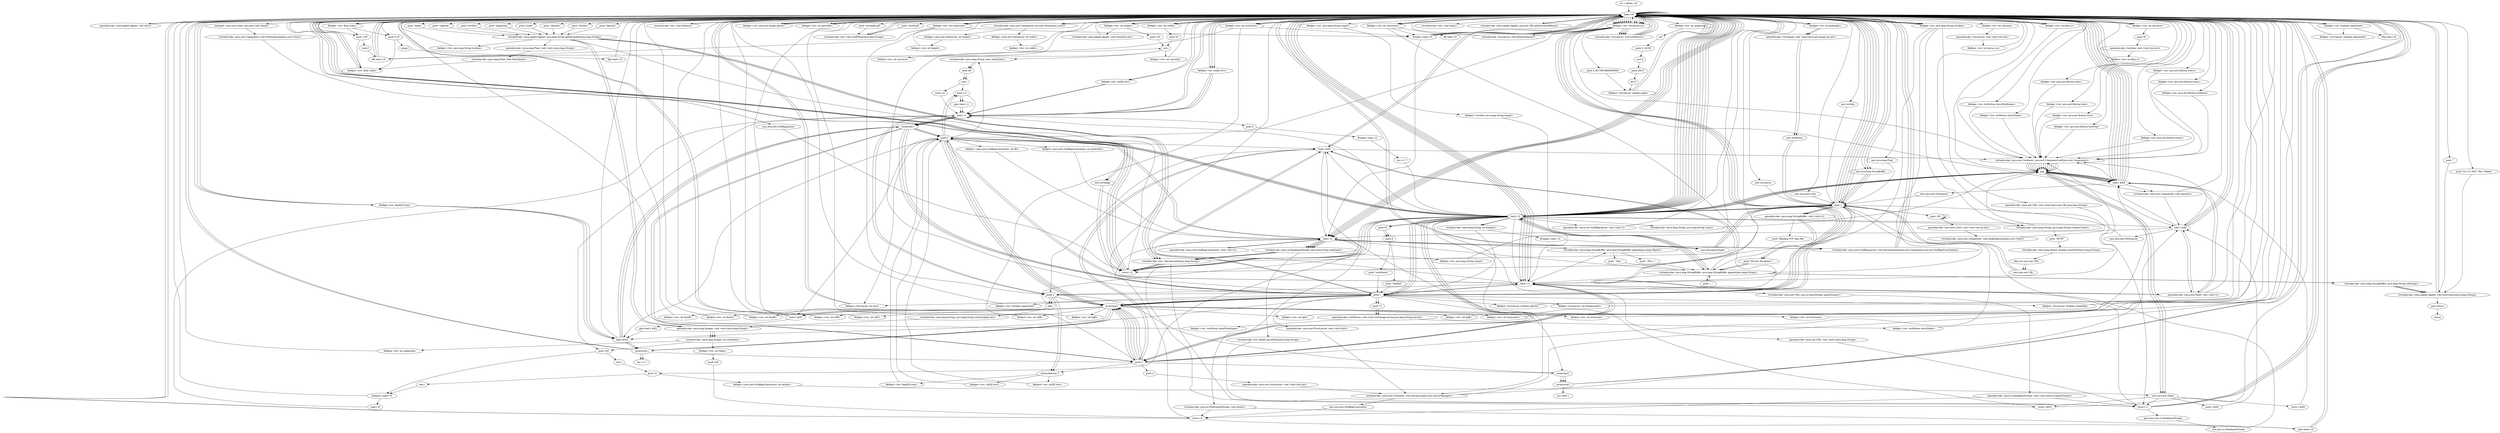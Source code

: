 digraph "" {
    "r0 := @this: tov"
    "load.r r0"
    "r0 := @this: tov"->"load.r r0";
    "specialinvoke <java.applet.Applet: void init()>"
    "load.r r0"->"specialinvoke <java.applet.Applet: void init()>";
    "specialinvoke <java.applet.Applet: void init()>"->"load.r r0";
    "load.r r0"->"load.r r0";
    "virtualinvoke <java.awt.Component: java.awt.Dimension size()>"
    "load.r r0"->"virtualinvoke <java.awt.Component: java.awt.Dimension size()>";
    "fieldget <java.awt.Dimension: int width>"
    "virtualinvoke <java.awt.Component: java.awt.Dimension size()>"->"fieldget <java.awt.Dimension: int width>";
    "fieldput <tov: int width>"
    "fieldget <java.awt.Dimension: int width>"->"fieldput <tov: int width>";
    "fieldput <tov: int width>"->"load.r r0";
    "load.r r0"->"load.r r0";
    "load.r r0"->"virtualinvoke <java.awt.Component: java.awt.Dimension size()>";
    "fieldget <java.awt.Dimension: int height>"
    "virtualinvoke <java.awt.Component: java.awt.Dimension size()>"->"fieldget <java.awt.Dimension: int height>";
    "fieldput <tov: int height>"
    "fieldget <java.awt.Dimension: int height>"->"fieldput <tov: int height>";
    "fieldput <tov: int height>"->"load.r r0";
    "load.r r0"->"load.r r0";
    "fieldget <tov: int width>"
    "load.r r0"->"fieldget <tov: int width>";
    "push 20"
    "fieldget <tov: int width>"->"push 20";
    "sub.i"
    "push 20"->"sub.i";
    "fieldput <tov: int canvasw>"
    "sub.i"->"fieldput <tov: int canvasw>";
    "fieldput <tov: int canvasw>"->"load.r r0";
    "load.r r0"->"load.r r0";
    "fieldget <tov: int height>"
    "load.r r0"->"fieldget <tov: int height>";
    "push 120"
    "fieldget <tov: int height>"->"push 120";
    "push 120"->"sub.i";
    "fieldput <tov: int canvash>"
    "sub.i"->"fieldput <tov: int canvash>";
    "fieldput <tov: int canvash>"->"load.r r0";
    "push \"regcode\""
    "load.r r0"->"push \"regcode\"";
    "virtualinvoke <java.applet.Applet: java.lang.String getParameter(java.lang.String)>"
    "push \"regcode\""->"virtualinvoke <java.applet.Applet: java.lang.String getParameter(java.lang.String)>";
    "store.r r2"
    "virtualinvoke <java.applet.Applet: java.lang.String getParameter(java.lang.String)>"->"store.r r2";
    "load.r r2"
    "store.r r2"->"load.r r2";
    "virtualinvoke <java.lang.String: java.lang.String trim()>"
    "load.r r2"->"virtualinvoke <java.lang.String: java.lang.String trim()>";
    "pop"
    "virtualinvoke <java.lang.String: java.lang.String trim()>"->"pop";
    "pop"->"load.r r2";
    "virtualinvoke <java.lang.String: java.lang.String toUpperCase()>"
    "load.r r2"->"virtualinvoke <java.lang.String: java.lang.String toUpperCase()>";
    "virtualinvoke <java.lang.String: java.lang.String toUpperCase()>"->"pop";
    "pop"->"load.r r2";
    "push 0"
    "load.r r2"->"push 0";
    "virtualinvoke <java.lang.String: char charAt(int)>"
    "push 0"->"virtualinvoke <java.lang.String: char charAt(int)>";
    "push 48"
    "virtualinvoke <java.lang.String: char charAt(int)>"->"push 48";
    "sub.c"
    "push 48"->"sub.c";
    "store.i r1"
    "sub.c"->"store.i r1";
    "load.i r1"
    "store.i r1"->"load.i r1";
    "push 9"
    "load.i r1"->"push 9";
    "ifcmple.i load.r r2"
    "push 9"->"ifcmple.i load.r r2";
    "inc.i r1 -7"
    "ifcmple.i load.r r2"->"inc.i r1 -7";
    "inc.i r1 -7"->"load.r r2";
    "load.r r2"->"load.r r2";
    "virtualinvoke <java.lang.String: int length()>"
    "load.r r2"->"virtualinvoke <java.lang.String: int length()>";
    "push 1"
    "virtualinvoke <java.lang.String: int length()>"->"push 1";
    "push 1"->"sub.i";
    "sub.i"->"virtualinvoke <java.lang.String: char charAt(int)>";
    "virtualinvoke <java.lang.String: char charAt(int)>"->"push 48";
    "push 48"->"sub.c";
    "store.i i0"
    "sub.c"->"store.i i0";
    "store.i i0"->"load.i r1";
    "push 3"
    "load.i r1"->"push 3";
    "add.i"
    "push 3"->"add.i";
    "add.i"->"load.r r2";
    "load.r r2"->"virtualinvoke <java.lang.String: int length()>";
    "ifcmpge.i load.r r0"
    "virtualinvoke <java.lang.String: int length()>"->"ifcmpge.i load.r r0";
    "new java.lang.Integer"
    "ifcmpge.i load.r r0"->"new java.lang.Integer";
    "dup1.r"
    "new java.lang.Integer"->"dup1.r";
    "dup1.r"->"load.r r2";
    "load.r r2"->"load.i r1";
    "load.i r1"->"load.i r1";
    "load.i r1"->"push 3";
    "push 3"->"add.i";
    "virtualinvoke <java.lang.String: java.lang.String substring(int,int)>"
    "add.i"->"virtualinvoke <java.lang.String: java.lang.String substring(int,int)>";
    "specialinvoke <java.lang.Integer: void <init>(java.lang.String)>"
    "virtualinvoke <java.lang.String: java.lang.String substring(int,int)>"->"specialinvoke <java.lang.Integer: void <init>(java.lang.String)>";
    "virtualinvoke <java.lang.Integer: int intValue()>"
    "specialinvoke <java.lang.Integer: void <init>(java.lang.String)>"->"virtualinvoke <java.lang.Integer: int intValue()>";
    "push 163"
    "virtualinvoke <java.lang.Integer: int intValue()>"->"push 163";
    "ifcmpne.i load.r r0"
    "push 163"->"ifcmpne.i load.r r0";
    "load.i i0"
    "ifcmpne.i load.r r0"->"load.i i0";
    "load.i i0"->"load.i r1";
    "load.i r1"->"push 163";
    "mul.i"
    "push 163"->"mul.i";
    "push 10"
    "mul.i"->"push 10";
    "rem.i"
    "push 10"->"rem.i";
    "rem.i"->"ifcmpne.i load.r r0";
    "ifcmpne.i load.r r0"->"load.r r0";
    "load.r r0"->"push 1";
    "fieldput <tov: boolean registered>"
    "push 1"->"fieldput <tov: boolean registered>";
    "fieldput <tov: boolean registered>"->"load.r r0";
    "load.r r0"->"load.r r0";
    "push \"tovdata\""
    "load.r r0"->"push \"tovdata\"";
    "push \"tovdata\""->"virtualinvoke <java.applet.Applet: java.lang.String getParameter(java.lang.String)>";
    "fieldput <tov: java.lang.String tovdata>"
    "virtualinvoke <java.applet.Applet: java.lang.String getParameter(java.lang.String)>"->"fieldput <tov: java.lang.String tovdata>";
    "fieldput <tov: java.lang.String tovdata>"->"load.r r0";
    "load.r r0"->"new java.lang.Integer";
    "new java.lang.Integer"->"dup1.r";
    "dup1.r"->"load.r r0";
    "push \"anglestep\""
    "load.r r0"->"push \"anglestep\"";
    "push \"anglestep\""->"virtualinvoke <java.applet.Applet: java.lang.String getParameter(java.lang.String)>";
    "virtualinvoke <java.applet.Applet: java.lang.String getParameter(java.lang.String)>"->"specialinvoke <java.lang.Integer: void <init>(java.lang.String)>";
    "specialinvoke <java.lang.Integer: void <init>(java.lang.String)>"->"virtualinvoke <java.lang.Integer: int intValue()>";
    "fieldput <tov: int anglestep>"
    "virtualinvoke <java.lang.Integer: int intValue()>"->"fieldput <tov: int anglestep>";
    "fieldput <tov: int anglestep>"->"load.r r0";
    "new java.lang.Float"
    "load.r r0"->"new java.lang.Float";
    "new java.lang.Float"->"dup1.r";
    "dup1.r"->"load.r r0";
    "push \"scale\""
    "load.r r0"->"push \"scale\"";
    "push \"scale\""->"virtualinvoke <java.applet.Applet: java.lang.String getParameter(java.lang.String)>";
    "specialinvoke <java.lang.Float: void <init>(java.lang.String)>"
    "virtualinvoke <java.applet.Applet: java.lang.String getParameter(java.lang.String)>"->"specialinvoke <java.lang.Float: void <init>(java.lang.String)>";
    "virtualinvoke <java.lang.Float: float floatValue()>"
    "specialinvoke <java.lang.Float: void <init>(java.lang.String)>"->"virtualinvoke <java.lang.Float: float floatValue()>";
    "fieldput <tov: float scale>"
    "virtualinvoke <java.lang.Float: float floatValue()>"->"fieldput <tov: float scale>";
    "fieldput <tov: float scale>"->"load.r r0";
    "fieldget <tov: float scale>"
    "load.r r0"->"fieldget <tov: float scale>";
    "push 1.0F"
    "fieldget <tov: float scale>"->"push 1.0F";
    "cmpl.f"
    "push 1.0F"->"cmpl.f";
    "ifle load.r r0"
    "cmpl.f"->"ifle load.r r0";
    "ifle load.r r0"->"load.r r0";
    "load.r r0"->"push 1.0F";
    "push 1.0F"->"fieldput <tov: float scale>";
    "fieldput <tov: float scale>"->"load.r r0";
    "load.r r0"->"fieldget <tov: float scale>";
    "push 0.1F"
    "fieldget <tov: float scale>"->"push 0.1F";
    "cmpg.f"
    "push 0.1F"->"cmpg.f";
    "ifge load.r r0"
    "cmpg.f"->"ifge load.r r0";
    "ifge load.r r0"->"load.r r0";
    "load.r r0"->"push 0.1F";
    "push 0.1F"->"fieldput <tov: float scale>";
    "fieldput <tov: float scale>"->"load.r r0";
    "load.r r0"->"load.r r0";
    "push \"objcolor\""
    "load.r r0"->"push \"objcolor\"";
    "push \"objcolor\""->"virtualinvoke <java.applet.Applet: java.lang.String getParameter(java.lang.String)>";
    "virtualinvoke <tov: int[] parseInt(java.lang.String)>"
    "virtualinvoke <java.applet.Applet: java.lang.String getParameter(java.lang.String)>"->"virtualinvoke <tov: int[] parseInt(java.lang.String)>";
    "virtualinvoke <tov: int[] parseInt(java.lang.String)>"->"store.r r2";
    "store.r r2"->"load.r r0";
    "load.r r0"->"load.r r2";
    "load.r r2"->"push 0";
    "arrayread.i"
    "push 0"->"arrayread.i";
    "fieldput <tov: int faceR>"
    "arrayread.i"->"fieldput <tov: int faceR>";
    "fieldput <tov: int faceR>"->"load.r r0";
    "load.r r0"->"load.r r2";
    "load.r r2"->"push 1";
    "push 1"->"arrayread.i";
    "fieldput <tov: int faceG>"
    "arrayread.i"->"fieldput <tov: int faceG>";
    "fieldput <tov: int faceG>"->"load.r r0";
    "load.r r0"->"load.r r2";
    "push 2"
    "load.r r2"->"push 2";
    "push 2"->"arrayread.i";
    "fieldput <tov: int faceB>"
    "arrayread.i"->"fieldput <tov: int faceB>";
    "fieldput <tov: int faceB>"->"load.r r0";
    "load.r r0"->"load.r r0";
    "push \"wfcolor\""
    "load.r r0"->"push \"wfcolor\"";
    "push \"wfcolor\""->"virtualinvoke <java.applet.Applet: java.lang.String getParameter(java.lang.String)>";
    "virtualinvoke <java.applet.Applet: java.lang.String getParameter(java.lang.String)>"->"virtualinvoke <tov: int[] parseInt(java.lang.String)>";
    "virtualinvoke <tov: int[] parseInt(java.lang.String)>"->"store.r r2";
    "store.r r2"->"load.r r0";
    "load.r r0"->"load.r r2";
    "load.r r2"->"push 0";
    "push 0"->"arrayread.i";
    "fieldput <tov: int wfR>"
    "arrayread.i"->"fieldput <tov: int wfR>";
    "fieldput <tov: int wfR>"->"load.r r0";
    "load.r r0"->"load.r r2";
    "load.r r2"->"push 1";
    "push 1"->"arrayread.i";
    "fieldput <tov: int wfG>"
    "arrayread.i"->"fieldput <tov: int wfG>";
    "fieldput <tov: int wfG>"->"load.r r0";
    "load.r r0"->"load.r r2";
    "load.r r2"->"push 2";
    "push 2"->"arrayread.i";
    "fieldput <tov: int wfB>"
    "arrayread.i"->"fieldput <tov: int wfB>";
    "fieldput <tov: int wfB>"->"load.r r0";
    "load.r r0"->"load.r r0";
    "push \"bgcolor\""
    "load.r r0"->"push \"bgcolor\"";
    "push \"bgcolor\""->"virtualinvoke <java.applet.Applet: java.lang.String getParameter(java.lang.String)>";
    "virtualinvoke <java.applet.Applet: java.lang.String getParameter(java.lang.String)>"->"virtualinvoke <tov: int[] parseInt(java.lang.String)>";
    "virtualinvoke <tov: int[] parseInt(java.lang.String)>"->"store.r r2";
    "store.r r2"->"load.r r0";
    "load.r r0"->"load.r r2";
    "load.r r2"->"push 0";
    "push 0"->"arrayread.i";
    "fieldput <tov: int bgR>"
    "arrayread.i"->"fieldput <tov: int bgR>";
    "fieldput <tov: int bgR>"->"load.r r0";
    "load.r r0"->"load.r r2";
    "load.r r2"->"push 1";
    "push 1"->"arrayread.i";
    "fieldput <tov: int bgG>"
    "arrayread.i"->"fieldput <tov: int bgG>";
    "fieldput <tov: int bgG>"->"load.r r0";
    "load.r r0"->"load.r r2";
    "load.r r2"->"push 2";
    "push 2"->"arrayread.i";
    "fieldput <tov: int bgB>"
    "arrayread.i"->"fieldput <tov: int bgB>";
    "fieldput <tov: int bgB>"->"load.r r0";
    "load.r r0"->"new java.lang.Integer";
    "new java.lang.Integer"->"dup1.r";
    "dup1.r"->"load.r r0";
    "push \"delay\""
    "load.r r0"->"push \"delay\"";
    "push \"delay\""->"virtualinvoke <java.applet.Applet: java.lang.String getParameter(java.lang.String)>";
    "virtualinvoke <java.applet.Applet: java.lang.String getParameter(java.lang.String)>"->"specialinvoke <java.lang.Integer: void <init>(java.lang.String)>";
    "specialinvoke <java.lang.Integer: void <init>(java.lang.String)>"->"virtualinvoke <java.lang.Integer: int intValue()>";
    "fieldput <tov: int delay>"
    "virtualinvoke <java.lang.Integer: int intValue()>"->"fieldput <tov: int delay>";
    "push null"
    "fieldput <tov: int delay>"->"push null";
    "store.r i0"
    "push null"->"store.r i0";
    "store.r i0"->"load.r r0";
    "fieldget <tov: java.lang.String tovdata>"
    "load.r r0"->"fieldget <tov: java.lang.String tovdata>";
    "fieldget <tov: java.lang.String tovdata>"->"store.r r2";
    "store.r r2"->"load.r r0";
    "new java.lang.StringBuffer"
    "load.r r0"->"new java.lang.StringBuffer";
    "new java.lang.StringBuffer"->"dup1.r";
    "specialinvoke <java.lang.StringBuffer: void <init>()>"
    "dup1.r"->"specialinvoke <java.lang.StringBuffer: void <init>()>";
    "push \"Reading TOV data file \""
    "specialinvoke <java.lang.StringBuffer: void <init>()>"->"push \"Reading TOV data file \"";
    "virtualinvoke <java.lang.StringBuffer: java.lang.StringBuffer append(java.lang.String)>"
    "push \"Reading TOV data file \""->"virtualinvoke <java.lang.StringBuffer: java.lang.StringBuffer append(java.lang.String)>";
    "virtualinvoke <java.lang.StringBuffer: java.lang.StringBuffer append(java.lang.String)>"->"load.r r0";
    "load.r r0"->"fieldget <tov: java.lang.String tovdata>";
    "fieldget <tov: java.lang.String tovdata>"->"virtualinvoke <java.lang.StringBuffer: java.lang.StringBuffer append(java.lang.String)>";
    "push \"...\""
    "virtualinvoke <java.lang.StringBuffer: java.lang.StringBuffer append(java.lang.String)>"->"push \"...\"";
    "push \"...\""->"virtualinvoke <java.lang.StringBuffer: java.lang.StringBuffer append(java.lang.String)>";
    "virtualinvoke <java.lang.StringBuffer: java.lang.String toString()>"
    "virtualinvoke <java.lang.StringBuffer: java.lang.StringBuffer append(java.lang.String)>"->"virtualinvoke <java.lang.StringBuffer: java.lang.String toString()>";
    "virtualinvoke <java.applet.Applet: void showStatus(java.lang.String)>"
    "virtualinvoke <java.lang.StringBuffer: java.lang.String toString()>"->"virtualinvoke <java.applet.Applet: void showStatus(java.lang.String)>";
    "virtualinvoke <java.applet.Applet: void showStatus(java.lang.String)>"->"load.r r0";
    "load.r r0"->"fieldget <tov: java.lang.String tovdata>";
    "fieldget <tov: java.lang.String tovdata>"->"virtualinvoke <java.lang.String: java.lang.String toUpperCase()>";
    "push \"HTTP\""
    "virtualinvoke <java.lang.String: java.lang.String toUpperCase()>"->"push \"HTTP\"";
    "virtualinvoke <java.lang.String: boolean startsWith(java.lang.String)>"
    "push \"HTTP\""->"virtualinvoke <java.lang.String: boolean startsWith(java.lang.String)>";
    "ifeq new java.net.URL"
    "virtualinvoke <java.lang.String: boolean startsWith(java.lang.String)>"->"ifeq new java.net.URL";
    "new java.net.URL"
    "ifeq new java.net.URL"->"new java.net.URL";
    "new java.net.URL"->"dup1.r";
    "dup1.r"->"load.r r2";
    "specialinvoke <java.net.URL: void <init>(java.lang.String)>"
    "load.r r2"->"specialinvoke <java.net.URL: void <init>(java.lang.String)>";
    "store.r r1"
    "specialinvoke <java.net.URL: void <init>(java.lang.String)>"->"store.r r1";
    "goto new java.io.DataInputStream"
    "store.r r1"->"goto new java.io.DataInputStream";
    "new java.io.DataInputStream"
    "goto new java.io.DataInputStream"->"new java.io.DataInputStream";
    "new java.io.DataInputStream"->"dup1.r";
    "load.r r1"
    "dup1.r"->"load.r r1";
    "virtualinvoke <java.net.URL: java.io.InputStream openStream()>"
    "load.r r1"->"virtualinvoke <java.net.URL: java.io.InputStream openStream()>";
    "specialinvoke <java.io.DataInputStream: void <init>(java.io.InputStream)>"
    "virtualinvoke <java.net.URL: java.io.InputStream openStream()>"->"specialinvoke <java.io.DataInputStream: void <init>(java.io.InputStream)>";
    "specialinvoke <java.io.DataInputStream: void <init>(java.io.InputStream)>"->"store.r i0";
    "goto load.r r0"
    "store.r i0"->"goto load.r r0";
    "goto load.r r0"->"load.r r0";
    "load.r i0"
    "load.r r0"->"load.r i0";
    "virtualinvoke <java.io.DataInputStream: java.lang.String readLine()>"
    "load.r i0"->"virtualinvoke <java.io.DataInputStream: java.lang.String readLine()>";
    "fieldput <tov: java.lang.String target>"
    "virtualinvoke <java.io.DataInputStream: java.lang.String readLine()>"->"fieldput <tov: java.lang.String target>";
    "fieldput <tov: java.lang.String target>"->"load.r r0";
    "load.r r0"->"load.r i0";
    "load.r i0"->"virtualinvoke <java.io.DataInputStream: java.lang.String readLine()>";
    "virtualinvoke <java.io.DataInputStream: java.lang.String readLine()>"->"virtualinvoke <tov: int[] parseInt(java.lang.String)>";
    "virtualinvoke <tov: int[] parseInt(java.lang.String)>"->"store.r r1";
    "store.r r1"->"load.r r0";
    "load.r r0"->"load.r r1";
    "load.r r1"->"push 0";
    "push 0"->"arrayread.i";
    "fieldput <tov: int tovpcount>"
    "arrayread.i"->"fieldput <tov: int tovpcount>";
    "fieldput <tov: int tovpcount>"->"load.r r0";
    "load.r r0"->"load.r r1";
    "load.r r1"->"push 1";
    "push 1"->"arrayread.i";
    "fieldput <tov: int tovlcount>"
    "arrayread.i"->"fieldput <tov: int tovlcount>";
    "fieldput <tov: int tovlcount>"->"load.r r0";
    "load.r r0"->"load.r r1";
    "load.r r1"->"push 2";
    "push 2"->"arrayread.i";
    "fieldput <tov: int tovtcount>"
    "arrayread.i"->"fieldput <tov: int tovtcount>";
    "fieldput <tov: int tovtcount>"->"load.r r0";
    "fieldget <tov: int tovpcount>"
    "load.r r0"->"fieldget <tov: int tovpcount>";
    "fieldget <tov: int tovpcount>"->"ifle load.r r0";
    "ifle load.r r0"->"load.r r0";
    "load.r r0"->"load.r r0";
    "load.r r0"->"fieldget <tov: int tovpcount>";
    "fieldget <tov: int tovpcount>"->"push 3";
    "newmultiarray 2"
    "push 3"->"newmultiarray 2";
    "fieldput <tov: float[][] tovp>"
    "newmultiarray 2"->"fieldput <tov: float[][] tovp>";
    "fieldput <tov: float[][] tovp>"->"push 0";
    "store.i $r63"
    "push 0"->"store.i $r63";
    "goto load.i $r63"
    "store.i $r63"->"goto load.i $r63";
    "load.i $r63"
    "goto load.i $r63"->"load.i $r63";
    "load.i $r63"->"load.r r0";
    "load.r r0"->"fieldget <tov: int tovpcount>";
    "ifcmplt.i load.r r0"
    "fieldget <tov: int tovpcount>"->"ifcmplt.i load.r r0";
    "ifcmplt.i load.r r0"->"load.r r0";
    "fieldget <tov: int tovlcount>"
    "load.r r0"->"fieldget <tov: int tovlcount>";
    "fieldget <tov: int tovlcount>"->"ifle load.r r0";
    "ifle load.r r0"->"load.r r0";
    "load.r r0"->"load.r r0";
    "load.r r0"->"fieldget <tov: int tovlcount>";
    "fieldget <tov: int tovlcount>"->"push 2";
    "push 2"->"newmultiarray 2";
    "fieldput <tov: int[][] tovl>"
    "newmultiarray 2"->"fieldput <tov: int[][] tovl>";
    "fieldput <tov: int[][] tovl>"->"push 0";
    "push 0"->"store.i r1";
    "goto load.i r1"
    "store.i r1"->"goto load.i r1";
    "goto load.i r1"->"load.i r1";
    "load.i r1"->"load.r r0";
    "load.r r0"->"fieldget <tov: int tovlcount>";
    "fieldget <tov: int tovlcount>"->"ifcmplt.i load.r r0";
    "ifcmplt.i load.r r0"->"load.r r0";
    "fieldget <tov: int tovtcount>"
    "load.r r0"->"fieldget <tov: int tovtcount>";
    "ifle load.r i0"
    "fieldget <tov: int tovtcount>"->"ifle load.r i0";
    "ifle load.r i0"->"load.r r0";
    "load.r r0"->"load.r r0";
    "load.r r0"->"fieldget <tov: int tovtcount>";
    "fieldget <tov: int tovtcount>"->"push 3";
    "push 3"->"newmultiarray 2";
    "fieldput <tov: int[][] tovt>"
    "newmultiarray 2"->"fieldput <tov: int[][] tovt>";
    "fieldput <tov: int[][] tovt>"->"push 0";
    "push 0"->"store.i r1";
    "store.i r1"->"goto load.i r1";
    "goto load.i r1"->"load.i r1";
    "load.i r1"->"load.r r0";
    "load.r r0"->"fieldget <tov: int tovtcount>";
    "fieldget <tov: int tovtcount>"->"ifcmplt.i load.r r0";
    "ifcmplt.i load.r r0"->"load.r i0";
    "virtualinvoke <java.io.FilterInputStream: void close()>"
    "load.r i0"->"virtualinvoke <java.io.FilterInputStream: void close()>";
    "virtualinvoke <java.io.FilterInputStream: void close()>"->"goto load.r r0";
    "goto load.r r0"->"load.r r0";
    "new tovcanvas"
    "load.r r0"->"new tovcanvas";
    "new tovcanvas"->"dup1.r";
    "dup1.r"->"load.r r0";
    "fieldget <tov: int canvasw>"
    "load.r r0"->"fieldget <tov: int canvasw>";
    "fieldget <tov: int canvasw>"->"load.r r0";
    "fieldget <tov: int canvash>"
    "load.r r0"->"fieldget <tov: int canvash>";
    "specialinvoke <tovcanvas: void <init>(int,int)>"
    "fieldget <tov: int canvash>"->"specialinvoke <tovcanvas: void <init>(int,int)>";
    "fieldput <tov: tovcanvas rp>"
    "specialinvoke <tovcanvas: void <init>(int,int)>"->"fieldput <tov: tovcanvas rp>";
    "fieldput <tov: tovcanvas rp>"->"load.r r0";
    "virtualinvoke <tov: void setbox()>"
    "load.r r0"->"virtualinvoke <tov: void setbox()>";
    "virtualinvoke <tov: void setbox()>"->"load.r r0";
    "fieldget <tov: tovcanvas rp>"
    "load.r r0"->"fieldget <tov: tovcanvas rp>";
    "fieldget <tov: tovcanvas rp>"->"push 1";
    "fieldput <tovcanvas: boolean sketch>"
    "push 1"->"fieldput <tovcanvas: boolean sketch>";
    "fieldput <tovcanvas: boolean sketch>"->"load.r r0";
    "load.r r0"->"fieldget <tov: tovcanvas rp>";
    "virtualinvoke <tovcanvas: void allocateSpace()>"
    "fieldget <tov: tovcanvas rp>"->"virtualinvoke <tovcanvas: void allocateSpace()>";
    "virtualinvoke <tovcanvas: void allocateSpace()>"->"load.r r0";
    "load.r r0"->"fieldget <tov: tovcanvas rp>";
    "push 0.26179916666666664"
    "fieldget <tov: tovcanvas rp>"->"push 0.26179916666666664";
    "fieldput <tovcanvas: double angle>"
    "push 0.26179916666666664"->"fieldput <tovcanvas: double angle>";
    "fieldput <tovcanvas: double angle>"->"load.r r0";
    "load.r r0"->"fieldget <tov: tovcanvas rp>";
    "fieldget <tov: tovcanvas rp>"->"push 0";
    "fieldput <tovcanvas: int axis>"
    "push 0"->"fieldput <tovcanvas: int axis>";
    "fieldput <tovcanvas: int axis>"->"load.r r0";
    "load.r r0"->"fieldget <tov: tovcanvas rp>";
    "virtualinvoke <tovcanvas: void rotMatrix()>"
    "fieldget <tov: tovcanvas rp>"->"virtualinvoke <tovcanvas: void rotMatrix()>";
    "virtualinvoke <tovcanvas: void rotMatrix()>"->"load.r r0";
    "load.r r0"->"fieldget <tov: tovcanvas rp>";
    "fieldget <tov: tovcanvas rp>"->"virtualinvoke <tovcanvas: void rotMatrix()>";
    "virtualinvoke <tovcanvas: void rotMatrix()>"->"load.r r0";
    "load.r r0"->"fieldget <tov: tovcanvas rp>";
    "fieldget <tov: tovcanvas rp>"->"push 1";
    "push 1"->"fieldput <tovcanvas: int axis>";
    "fieldput <tovcanvas: int axis>"->"load.r r0";
    "load.r r0"->"fieldget <tov: tovcanvas rp>";
    "fieldget <tov: tovcanvas rp>"->"virtualinvoke <tovcanvas: void rotMatrix()>";
    "virtualinvoke <tovcanvas: void rotMatrix()>"->"load.r r0";
    "load.r r0"->"fieldget <tov: tovcanvas rp>";
    "fieldget <tov: tovcanvas rp>"->"virtualinvoke <tovcanvas: void rotMatrix()>";
    "virtualinvoke <tovcanvas: void rotMatrix()>"->"load.r r0";
    "load.r r0"->"fieldget <tov: tovcanvas rp>";
    "fieldget <tov: tovcanvas rp>"->"load.r r0";
    "fieldget <tov: int anglestep>"
    "load.r r0"->"fieldget <tov: int anglestep>";
    "i2d"
    "fieldget <tov: int anglestep>"->"i2d";
    "push 3.14159"
    "i2d"->"push 3.14159";
    "mul.d"
    "push 3.14159"->"mul.d";
    "push 180.0"
    "mul.d"->"push 180.0";
    "div.d"
    "push 180.0"->"div.d";
    "div.d"->"fieldput <tovcanvas: double angle>";
    "fieldput <tovcanvas: double angle>"->"load.r r0";
    "load.r r0"->"fieldget <tov: tovcanvas rp>";
    "fieldget <tov: tovcanvas rp>"->"push 1";
    "fieldput <tovcanvas: int displaymode>"
    "push 1"->"fieldput <tovcanvas: int displaymode>";
    "fieldput <tovcanvas: int displaymode>"->"load.r r0";
    "load.r r0"->"fieldget <tov: tovcanvas rp>";
    "fieldget <tov: tovcanvas rp>"->"load.r r0";
    "fieldget <tov: boolean registered>"
    "load.r r0"->"fieldget <tov: boolean registered>";
    "fieldput <tovcanvas: boolean registered>"
    "fieldget <tov: boolean registered>"->"fieldput <tovcanvas: boolean registered>";
    "fieldput <tovcanvas: boolean registered>"->"load.r r0";
    "load.r r0"->"fieldget <tov: tovcanvas rp>";
    "fieldget <tov: tovcanvas rp>"->"push 1";
    "fieldput <tovcanvas: boolean rotateObj>"
    "push 1"->"fieldput <tovcanvas: boolean rotateObj>";
    "fieldput <tovcanvas: boolean rotateObj>"->"load.r r0";
    "load.r r0"->"fieldget <tov: tovcanvas rp>";
    "virtualinvoke <java.awt.Component: void repaint()>"
    "fieldget <tov: tovcanvas rp>"->"virtualinvoke <java.awt.Component: void repaint()>";
    "virtualinvoke <java.awt.Component: void repaint()>"->"load.r r0";
    "push \"tovwf.gif\""
    "load.r r0"->"push \"tovwf.gif\"";
    "virtualinvoke <tov: void readPhoto(java.lang.String)>"
    "push \"tovwf.gif\""->"virtualinvoke <tov: void readPhoto(java.lang.String)>";
    "virtualinvoke <tov: void readPhoto(java.lang.String)>"->"load.r r0";
    "new tovImage"
    "load.r r0"->"new tovImage";
    "new tovImage"->"store.r r2";
    "store.r r2"->"load.r r2";
    "load.r r2"->"load.r r0";
    "fieldget <tov: java.awt.Image photo>"
    "load.r r0"->"fieldget <tov: java.awt.Image photo>";
    "fieldget <tov: java.awt.Image photo>"->"load.r r0";
    "fieldget <tov: int picwidth>"
    "load.r r0"->"fieldget <tov: int picwidth>";
    "fieldget <tov: int picwidth>"->"load.r r0";
    "fieldget <tov: int picheight>"
    "load.r r0"->"fieldget <tov: int picheight>";
    "specialinvoke <tovImage: void <init>(java.awt.Image,int,int)>"
    "fieldget <tov: int picheight>"->"specialinvoke <tovImage: void <init>(java.awt.Image,int,int)>";
    "new tovButton"
    "specialinvoke <tovImage: void <init>(java.awt.Image,int,int)>"->"new tovButton";
    "new tovButton"->"dup1.r";
    "dup1.r"->"load.r r2";
    "push 50"
    "load.r r2"->"push 50";
    "push 6"
    "push 50"->"push 6";
    "push \"wireframe\""
    "push 6"->"push \"wireframe\"";
    "push \"wireframe\""->"push 1";
    "push 15"
    "push 1"->"push 15";
    "specialinvoke <tovButton: void <init>(tovImage,int,int,java.lang.String,int,int)>"
    "push 15"->"specialinvoke <tovButton: void <init>(tovImage,int,int,java.lang.String,int,int)>";
    "fieldput <tov: tovButton showWireframe>"
    "specialinvoke <tovButton: void <init>(tovImage,int,int,java.lang.String,int,int)>"->"fieldput <tov: tovButton showWireframe>";
    "fieldput <tov: tovButton showWireframe>"->"load.r r0";
    "push \"tovshade.gif\""
    "load.r r0"->"push \"tovshade.gif\"";
    "push \"tovshade.gif\""->"virtualinvoke <tov: void readPhoto(java.lang.String)>";
    "virtualinvoke <tov: void readPhoto(java.lang.String)>"->"load.r r0";
    "load.r r0"->"new tovImage";
    "new tovImage"->"store.r r2";
    "store.r r2"->"load.r r2";
    "load.r r2"->"load.r r0";
    "load.r r0"->"fieldget <tov: java.awt.Image photo>";
    "fieldget <tov: java.awt.Image photo>"->"load.r r0";
    "load.r r0"->"fieldget <tov: int picwidth>";
    "fieldget <tov: int picwidth>"->"load.r r0";
    "load.r r0"->"fieldget <tov: int picheight>";
    "fieldget <tov: int picheight>"->"specialinvoke <tovImage: void <init>(java.awt.Image,int,int)>";
    "specialinvoke <tovImage: void <init>(java.awt.Image,int,int)>"->"new tovButton";
    "new tovButton"->"dup1.r";
    "dup1.r"->"load.r r2";
    "load.r r2"->"push 50";
    "push 50"->"push 6";
    "push \"shaded\""
    "push 6"->"push \"shaded\"";
    "push \"shaded\""->"push 1";
    "push 1"->"push 15";
    "push 15"->"specialinvoke <tovButton: void <init>(tovImage,int,int,java.lang.String,int,int)>";
    "fieldput <tov: tovButton showShade>"
    "specialinvoke <tovButton: void <init>(tovImage,int,int,java.lang.String,int,int)>"->"fieldput <tov: tovButton showShade>";
    "fieldput <tov: tovButton showShade>"->"load.r r0";
    "new java.awt.Color"
    "load.r r0"->"new java.awt.Color";
    "new java.awt.Color"->"dup1.r";
    "push 192"
    "dup1.r"->"push 192";
    "push 192"->"push 192";
    "push 192"->"push 192";
    "specialinvoke <java.awt.Color: void <init>(int,int,int)>"
    "push 192"->"specialinvoke <java.awt.Color: void <init>(int,int,int)>";
    "virtualinvoke <java.awt.Component: void setBackground(java.awt.Color)>"
    "specialinvoke <java.awt.Color: void <init>(int,int,int)>"->"virtualinvoke <java.awt.Component: void setBackground(java.awt.Color)>";
    "virtualinvoke <java.awt.Component: void setBackground(java.awt.Color)>"->"load.r r0";
    "staticget <java.awt.Color: java.awt.Color black>"
    "load.r r0"->"staticget <java.awt.Color: java.awt.Color black>";
    "virtualinvoke <java.awt.Component: void setForeground(java.awt.Color)>"
    "staticget <java.awt.Color: java.awt.Color black>"->"virtualinvoke <java.awt.Component: void setForeground(java.awt.Color)>";
    "new java.awt.GridBagLayout"
    "virtualinvoke <java.awt.Component: void setForeground(java.awt.Color)>"->"new java.awt.GridBagLayout";
    "new java.awt.GridBagLayout"->"store.r r2";
    "store.r r2"->"load.r r2";
    "specialinvoke <java.awt.GridBagLayout: void <init>()>"
    "load.r r2"->"specialinvoke <java.awt.GridBagLayout: void <init>()>";
    "specialinvoke <java.awt.GridBagLayout: void <init>()>"->"load.r r0";
    "load.r r0"->"load.r r2";
    "virtualinvoke <java.awt.Container: void setLayout(java.awt.LayoutManager)>"
    "load.r r2"->"virtualinvoke <java.awt.Container: void setLayout(java.awt.LayoutManager)>";
    "new java.awt.GridBagConstraints"
    "virtualinvoke <java.awt.Container: void setLayout(java.awt.LayoutManager)>"->"new java.awt.GridBagConstraints";
    "new java.awt.GridBagConstraints"->"store.r i0";
    "store.r i0"->"load.r i0";
    "specialinvoke <java.awt.GridBagConstraints: void <init>()>"
    "load.r i0"->"specialinvoke <java.awt.GridBagConstraints: void <init>()>";
    "specialinvoke <java.awt.GridBagConstraints: void <init>()>"->"load.r i0";
    "load.r i0"->"push 0";
    "fieldput <java.awt.GridBagConstraints: int fill>"
    "push 0"->"fieldput <java.awt.GridBagConstraints: int fill>";
    "fieldput <java.awt.GridBagConstraints: int fill>"->"load.r i0";
    "load.r i0"->"push 0";
    "fieldput <java.awt.GridBagConstraints: int gridwidth>"
    "push 0"->"fieldput <java.awt.GridBagConstraints: int gridwidth>";
    "fieldput <java.awt.GridBagConstraints: int gridwidth>"->"load.r i0";
    "load.r i0"->"push 10";
    "fieldput <java.awt.GridBagConstraints: int anchor>"
    "push 10"->"fieldput <java.awt.GridBagConstraints: int anchor>";
    "new java.awt.Panel"
    "fieldput <java.awt.GridBagConstraints: int anchor>"->"new java.awt.Panel";
    "new java.awt.Panel"->"store.r r1";
    "store.r r1"->"load.r r1";
    "specialinvoke <java.awt.Panel: void <init>()>"
    "load.r r1"->"specialinvoke <java.awt.Panel: void <init>()>";
    "specialinvoke <java.awt.Panel: void <init>()>"->"load.r r0";
    "new tovdata"
    "load.r r0"->"new tovdata";
    "new tovdata"->"dup1.r";
    "dup1.r"->"load.r r0";
    "load.r r0"->"fieldget <tov: int canvasw>";
    "push 30"
    "fieldget <tov: int canvasw>"->"push 30";
    "specialinvoke <tovdata: void <init>(int,int)>"
    "push 30"->"specialinvoke <tovdata: void <init>(int,int)>";
    "fieldput <tov: tovdata ri>"
    "specialinvoke <tovdata: void <init>(int,int)>"->"fieldput <tov: tovdata ri>";
    "fieldput <tov: tovdata ri>"->"load.r r0";
    "fieldget <tov: tovdata ri>"
    "load.r r0"->"fieldget <tov: tovdata ri>";
    "fieldget <tov: tovdata ri>"->"load.r r0";
    "fieldget <tov: java.lang.String target>"
    "load.r r0"->"fieldget <tov: java.lang.String target>";
    "fieldput <tovdata: java.lang.String target>"
    "fieldget <tov: java.lang.String target>"->"fieldput <tovdata: java.lang.String target>";
    "fieldput <tovdata: java.lang.String target>"->"load.r r1";
    "load.r r1"->"load.r r0";
    "load.r r0"->"fieldget <tov: tovdata ri>";
    "virtualinvoke <java.awt.Container: java.awt.Component add(java.awt.Component)>"
    "fieldget <tov: tovdata ri>"->"virtualinvoke <java.awt.Container: java.awt.Component add(java.awt.Component)>";
    "virtualinvoke <java.awt.Container: java.awt.Component add(java.awt.Component)>"->"pop";
    "pop"->"new java.awt.Panel";
    "store.r $r63"
    "new java.awt.Panel"->"store.r $r63";
    "load.r $r63"
    "store.r $r63"->"load.r $r63";
    "load.r $r63"->"specialinvoke <java.awt.Panel: void <init>()>";
    "specialinvoke <java.awt.Panel: void <init>()>"->"load.r $r63";
    "load.r $r63"->"load.r r0";
    "load.r r0"->"fieldget <tov: tovcanvas rp>";
    "fieldget <tov: tovcanvas rp>"->"virtualinvoke <java.awt.Container: java.awt.Component add(java.awt.Component)>";
    "virtualinvoke <java.awt.Container: java.awt.Component add(java.awt.Component)>"->"pop";
    "pop"->"new java.awt.Panel";
    "store.r $r65"
    "new java.awt.Panel"->"store.r $r65";
    "load.r $r65"
    "store.r $r65"->"load.r $r65";
    "load.r $r65"->"specialinvoke <java.awt.Panel: void <init>()>";
    "specialinvoke <java.awt.Panel: void <init>()>"->"load.r $r65";
    "new java.awt.FlowLayout"
    "load.r $r65"->"new java.awt.FlowLayout";
    "new java.awt.FlowLayout"->"dup1.r";
    "dup1.r"->"push 1";
    "specialinvoke <java.awt.FlowLayout: void <init>(int)>"
    "push 1"->"specialinvoke <java.awt.FlowLayout: void <init>(int)>";
    "specialinvoke <java.awt.FlowLayout: void <init>(int)>"->"virtualinvoke <java.awt.Container: void setLayout(java.awt.LayoutManager)>";
    "virtualinvoke <java.awt.Container: void setLayout(java.awt.LayoutManager)>"->"load.r $r65";
    "load.r $r65"->"load.r r0";
    "fieldget <tov: tovButton showWireframe>"
    "load.r r0"->"fieldget <tov: tovButton showWireframe>";
    "fieldget <tov: tovButton showWireframe>"->"virtualinvoke <java.awt.Container: java.awt.Component add(java.awt.Component)>";
    "virtualinvoke <java.awt.Container: java.awt.Component add(java.awt.Component)>"->"pop";
    "pop"->"load.r $r65";
    "load.r $r65"->"load.r r0";
    "fieldget <tov: tovButton showShade>"
    "load.r r0"->"fieldget <tov: tovButton showShade>";
    "fieldget <tov: tovButton showShade>"->"virtualinvoke <java.awt.Container: java.awt.Component add(java.awt.Component)>";
    "virtualinvoke <java.awt.Container: java.awt.Component add(java.awt.Component)>"->"pop";
    "pop"->"new java.awt.Panel";
    "store.r $r69"
    "new java.awt.Panel"->"store.r $r69";
    "load.r $r69"
    "store.r $r69"->"load.r $r69";
    "load.r $r69"->"specialinvoke <java.awt.Panel: void <init>()>";
    "specialinvoke <java.awt.Panel: void <init>()>"->"load.r $r69";
    "new java.awt.GridLayout"
    "load.r $r69"->"new java.awt.GridLayout";
    "new java.awt.GridLayout"->"dup1.r";
    "dup1.r"->"push 2";
    "push 4"
    "push 2"->"push 4";
    "specialinvoke <java.awt.GridLayout: void <init>(int,int)>"
    "push 4"->"specialinvoke <java.awt.GridLayout: void <init>(int,int)>";
    "specialinvoke <java.awt.GridLayout: void <init>(int,int)>"->"virtualinvoke <java.awt.Container: void setLayout(java.awt.LayoutManager)>";
    "virtualinvoke <java.awt.Container: void setLayout(java.awt.LayoutManager)>"->"load.r $r69";
    "load.r $r69"->"load.r r0";
    "fieldget <tov: java.awt.Button butx>"
    "load.r r0"->"fieldget <tov: java.awt.Button butx>";
    "fieldget <tov: java.awt.Button butx>"->"virtualinvoke <java.awt.Container: java.awt.Component add(java.awt.Component)>";
    "virtualinvoke <java.awt.Container: java.awt.Component add(java.awt.Component)>"->"pop";
    "pop"->"load.r $r69";
    "load.r $r69"->"load.r r0";
    "fieldget <tov: java.awt.Button buty>"
    "load.r r0"->"fieldget <tov: java.awt.Button buty>";
    "fieldget <tov: java.awt.Button buty>"->"virtualinvoke <java.awt.Container: java.awt.Component add(java.awt.Component)>";
    "virtualinvoke <java.awt.Container: java.awt.Component add(java.awt.Component)>"->"pop";
    "pop"->"load.r $r69";
    "load.r $r69"->"load.r r0";
    "fieldget <tov: java.awt.Button butz>"
    "load.r r0"->"fieldget <tov: java.awt.Button butz>";
    "fieldget <tov: java.awt.Button butz>"->"virtualinvoke <java.awt.Container: java.awt.Component add(java.awt.Component)>";
    "virtualinvoke <java.awt.Container: java.awt.Component add(java.awt.Component)>"->"pop";
    "pop"->"load.r $r69";
    "load.r $r69"->"load.r r0";
    "fieldget <tov: java.awt.Button butStop>"
    "load.r r0"->"fieldget <tov: java.awt.Button butStop>";
    "fieldget <tov: java.awt.Button butStop>"->"virtualinvoke <java.awt.Container: java.awt.Component add(java.awt.Component)>";
    "virtualinvoke <java.awt.Container: java.awt.Component add(java.awt.Component)>"->"pop";
    "pop"->"load.r $r69";
    "load.r $r69"->"load.r r0";
    "fieldget <tov: java.awt.Button butxn>"
    "load.r r0"->"fieldget <tov: java.awt.Button butxn>";
    "fieldget <tov: java.awt.Button butxn>"->"virtualinvoke <java.awt.Container: java.awt.Component add(java.awt.Component)>";
    "virtualinvoke <java.awt.Container: java.awt.Component add(java.awt.Component)>"->"pop";
    "pop"->"load.r $r69";
    "load.r $r69"->"load.r r0";
    "fieldget <tov: java.awt.Button butyn>"
    "load.r r0"->"fieldget <tov: java.awt.Button butyn>";
    "fieldget <tov: java.awt.Button butyn>"->"virtualinvoke <java.awt.Container: java.awt.Component add(java.awt.Component)>";
    "virtualinvoke <java.awt.Container: java.awt.Component add(java.awt.Component)>"->"pop";
    "pop"->"load.r $r69";
    "load.r $r69"->"load.r r0";
    "fieldget <tov: java.awt.Button butzn>"
    "load.r r0"->"fieldget <tov: java.awt.Button butzn>";
    "fieldget <tov: java.awt.Button butzn>"->"virtualinvoke <java.awt.Container: java.awt.Component add(java.awt.Component)>";
    "virtualinvoke <java.awt.Container: java.awt.Component add(java.awt.Component)>"->"pop";
    "pop"->"load.r $r69";
    "load.r $r69"->"load.r r0";
    "fieldget <tov: java.awt.Button butReset>"
    "load.r r0"->"fieldget <tov: java.awt.Button butReset>";
    "fieldget <tov: java.awt.Button butReset>"->"virtualinvoke <java.awt.Container: java.awt.Component add(java.awt.Component)>";
    "virtualinvoke <java.awt.Container: java.awt.Component add(java.awt.Component)>"->"pop";
    "pop"->"load.r $r69";
    "load.r $r69"->"virtualinvoke <java.awt.Component: void repaint()>";
    "virtualinvoke <java.awt.Component: void repaint()>"->"load.r $r65";
    "load.r $r65"->"load.r $r69";
    "load.r $r69"->"virtualinvoke <java.awt.Container: java.awt.Component add(java.awt.Component)>";
    "virtualinvoke <java.awt.Container: java.awt.Component add(java.awt.Component)>"->"pop";
    "pop"->"load.r r2";
    "load.r r2"->"load.r r1";
    "load.r r1"->"load.r i0";
    "virtualinvoke <java.awt.GridBagLayout: void setConstraints(java.awt.Component,java.awt.GridBagConstraints)>"
    "load.r i0"->"virtualinvoke <java.awt.GridBagLayout: void setConstraints(java.awt.Component,java.awt.GridBagConstraints)>";
    "virtualinvoke <java.awt.GridBagLayout: void setConstraints(java.awt.Component,java.awt.GridBagConstraints)>"->"load.r r0";
    "load.r r0"->"load.r r1";
    "load.r r1"->"virtualinvoke <java.awt.Container: java.awt.Component add(java.awt.Component)>";
    "virtualinvoke <java.awt.Container: java.awt.Component add(java.awt.Component)>"->"pop";
    "pop"->"load.r r2";
    "load.r r2"->"load.r $r63";
    "load.r $r63"->"load.r i0";
    "load.r i0"->"virtualinvoke <java.awt.GridBagLayout: void setConstraints(java.awt.Component,java.awt.GridBagConstraints)>";
    "virtualinvoke <java.awt.GridBagLayout: void setConstraints(java.awt.Component,java.awt.GridBagConstraints)>"->"load.r r0";
    "load.r r0"->"load.r $r63";
    "load.r $r63"->"virtualinvoke <java.awt.Container: java.awt.Component add(java.awt.Component)>";
    "virtualinvoke <java.awt.Container: java.awt.Component add(java.awt.Component)>"->"pop";
    "pop"->"load.r r2";
    "load.r r2"->"load.r $r65";
    "load.r $r65"->"load.r i0";
    "load.r i0"->"virtualinvoke <java.awt.GridBagLayout: void setConstraints(java.awt.Component,java.awt.GridBagConstraints)>";
    "virtualinvoke <java.awt.GridBagLayout: void setConstraints(java.awt.Component,java.awt.GridBagConstraints)>"->"load.r r0";
    "load.r r0"->"load.r $r65";
    "load.r $r65"->"virtualinvoke <java.awt.Container: java.awt.Component add(java.awt.Component)>";
    "virtualinvoke <java.awt.Container: java.awt.Component add(java.awt.Component)>"->"pop";
    "pop"->"load.r r0";
    "load.r r0"->"load.r r0";
    "load.r r0"->"fieldget <tov: int width>";
    "fieldget <tov: int width>"->"load.r r0";
    "load.r r0"->"fieldget <tov: int height>";
    "virtualinvoke <java.applet.Applet: void resize(int,int)>"
    "fieldget <tov: int height>"->"virtualinvoke <java.applet.Applet: void resize(int,int)>";
    "virtualinvoke <java.applet.Applet: void resize(int,int)>"->"load.r r0";
    "load.r r0"->"fieldget <tov: boolean registered>";
    "ifeq load.r r0"
    "fieldget <tov: boolean registered>"->"ifeq load.r r0";
    "ifeq load.r r0"->"load.r r0";
    "push \"\""
    "load.r r0"->"push \"\"";
    "push \"\""->"virtualinvoke <java.applet.Applet: void showStatus(java.lang.String)>";
    "goto return"
    "virtualinvoke <java.applet.Applet: void showStatus(java.lang.String)>"->"goto return";
    "return"
    "goto return"->"return";
    "ifeq load.r r0"->"load.r r0";
    "push \"tov (C) 2001 The J Maker\""
    "load.r r0"->"push \"tov (C) 2001 The J Maker\"";
    "push \"tov (C) 2001 The J Maker\""->"virtualinvoke <java.applet.Applet: void showStatus(java.lang.String)>";
    "virtualinvoke <java.io.FilterInputStream: void close()>"->"store.r i0";
    "store.r i0"->"load.r r0";
    "load.r r0"->"new java.lang.StringBuffer";
    "new java.lang.StringBuffer"->"dup1.r";
    "dup1.r"->"specialinvoke <java.lang.StringBuffer: void <init>()>";
    "push \"[Error]: Exception: \""
    "specialinvoke <java.lang.StringBuffer: void <init>()>"->"push \"[Error]: Exception: \"";
    "push \"[Error]: Exception: \""->"virtualinvoke <java.lang.StringBuffer: java.lang.StringBuffer append(java.lang.String)>";
    "virtualinvoke <java.lang.StringBuffer: java.lang.StringBuffer append(java.lang.String)>"->"load.r i0";
    "virtualinvoke <java.lang.StringBuffer: java.lang.StringBuffer append(java.lang.Object)>"
    "load.r i0"->"virtualinvoke <java.lang.StringBuffer: java.lang.StringBuffer append(java.lang.Object)>";
    "push \" File: \""
    "virtualinvoke <java.lang.StringBuffer: java.lang.StringBuffer append(java.lang.Object)>"->"push \" File: \"";
    "push \" File: \""->"virtualinvoke <java.lang.StringBuffer: java.lang.StringBuffer append(java.lang.String)>";
    "virtualinvoke <java.lang.StringBuffer: java.lang.StringBuffer append(java.lang.String)>"->"load.r r2";
    "load.r r2"->"virtualinvoke <java.lang.StringBuffer: java.lang.StringBuffer append(java.lang.String)>";
    "virtualinvoke <java.lang.StringBuffer: java.lang.StringBuffer append(java.lang.String)>"->"virtualinvoke <java.lang.StringBuffer: java.lang.String toString()>";
    "virtualinvoke <java.lang.StringBuffer: java.lang.String toString()>"->"virtualinvoke <java.applet.Applet: void showStatus(java.lang.String)>";
    "ifcmplt.i load.r r0"->"load.r r0";
    "load.r r0"->"load.r i0";
    "load.r i0"->"virtualinvoke <java.io.DataInputStream: java.lang.String readLine()>";
    "virtualinvoke <java.io.DataInputStream: java.lang.String readLine()>"->"virtualinvoke <tov: int[] parseInt(java.lang.String)>";
    "virtualinvoke <tov: int[] parseInt(java.lang.String)>"->"store.r $r63";
    "store.r $r63"->"load.r r0";
    "fieldget <tov: int[][] tovt>"
    "load.r r0"->"fieldget <tov: int[][] tovt>";
    "fieldget <tov: int[][] tovt>"->"load.i r1";
    "arrayread.r"
    "load.i r1"->"arrayread.r";
    "arrayread.r"->"push 0";
    "push 0"->"load.r $r63";
    "load.r $r63"->"push 1";
    "push 1"->"arrayread.i";
    "arraywrite.i"
    "arrayread.i"->"arraywrite.i";
    "arraywrite.i"->"load.r r0";
    "load.r r0"->"fieldget <tov: int[][] tovt>";
    "fieldget <tov: int[][] tovt>"->"load.i r1";
    "load.i r1"->"arrayread.r";
    "arrayread.r"->"push 1";
    "push 1"->"load.r $r63";
    "load.r $r63"->"push 2";
    "push 2"->"arrayread.i";
    "arrayread.i"->"arraywrite.i";
    "arraywrite.i"->"load.r r0";
    "load.r r0"->"fieldget <tov: int[][] tovt>";
    "fieldget <tov: int[][] tovt>"->"load.i r1";
    "load.i r1"->"arrayread.r";
    "arrayread.r"->"push 2";
    "push 2"->"load.r $r63";
    "load.r $r63"->"push 3";
    "push 3"->"arrayread.i";
    "arrayread.i"->"arraywrite.i";
    "inc.i r1 1"
    "arraywrite.i"->"inc.i r1 1";
    "ifcmplt.i load.r r0"->"load.r r0";
    "load.r r0"->"load.r i0";
    "load.r i0"->"virtualinvoke <java.io.DataInputStream: java.lang.String readLine()>";
    "virtualinvoke <java.io.DataInputStream: java.lang.String readLine()>"->"virtualinvoke <tov: int[] parseInt(java.lang.String)>";
    "virtualinvoke <tov: int[] parseInt(java.lang.String)>"->"dup1.r";
    "dup1.r"->"push 1";
    "push 1"->"arrayread.i";
    "arrayread.i"->"store.i $r63";
    "store.i $r63"->"load.r r0";
    "fieldget <tov: int[][] tovl>"
    "load.r r0"->"fieldget <tov: int[][] tovl>";
    "fieldget <tov: int[][] tovl>"->"load.i r1";
    "load.i r1"->"arrayread.r";
    "arrayread.r"->"push 0";
    "push 0"->"load.i $r63";
    "load.i $r63"->"arraywrite.i";
    "arraywrite.i"->"push 2";
    "push 2"->"arrayread.i";
    "arrayread.i"->"store.i $r63";
    "store.i $r63"->"load.r r0";
    "load.r r0"->"fieldget <tov: int[][] tovl>";
    "fieldget <tov: int[][] tovl>"->"load.i r1";
    "load.i r1"->"arrayread.r";
    "arrayread.r"->"push 1";
    "push 1"->"load.i $r63";
    "load.i $r63"->"arraywrite.i";
    "arraywrite.i"->"inc.i r1 1";
    "ifcmplt.i load.r r0"->"load.r r0";
    "load.r r0"->"load.r i0";
    "load.r i0"->"virtualinvoke <java.io.DataInputStream: java.lang.String readLine()>";
    "virtualinvoke <tov: float[] parseFloat(java.lang.String)>"
    "virtualinvoke <java.io.DataInputStream: java.lang.String readLine()>"->"virtualinvoke <tov: float[] parseFloat(java.lang.String)>";
    "virtualinvoke <tov: float[] parseFloat(java.lang.String)>"->"store.r r1";
    "store.r r1"->"load.r r0";
    "fieldget <tov: float[][] tovp>"
    "load.r r0"->"fieldget <tov: float[][] tovp>";
    "fieldget <tov: float[][] tovp>"->"load.i $r63";
    "load.i $r63"->"arrayread.r";
    "arrayread.r"->"push 0";
    "push 0"->"load.r r1";
    "load.r r1"->"push 1";
    "arrayread.f"
    "push 1"->"arrayread.f";
    "arraywrite.f"
    "arrayread.f"->"arraywrite.f";
    "arraywrite.f"->"load.r r0";
    "load.r r0"->"fieldget <tov: float[][] tovp>";
    "fieldget <tov: float[][] tovp>"->"load.i $r63";
    "load.i $r63"->"arrayread.r";
    "arrayread.r"->"push 1";
    "push 1"->"load.r r1";
    "load.r r1"->"push 2";
    "push 2"->"arrayread.f";
    "arrayread.f"->"arraywrite.f";
    "arraywrite.f"->"load.r r0";
    "load.r r0"->"fieldget <tov: float[][] tovp>";
    "fieldget <tov: float[][] tovp>"->"load.i $r63";
    "load.i $r63"->"arrayread.r";
    "arrayread.r"->"push 2";
    "push 2"->"load.r r1";
    "load.r r1"->"push 3";
    "push 3"->"arrayread.f";
    "arrayread.f"->"arraywrite.f";
    "inc.i $r63 1"
    "arraywrite.f"->"inc.i $r63 1";
    "specialinvoke <java.io.DataInputStream: void <init>(java.io.InputStream)>"->"store.r r1";
    "store.r r1"->"load.r r0";
    "load.r r0"->"new java.lang.StringBuffer";
    "new java.lang.StringBuffer"->"dup1.r";
    "dup1.r"->"specialinvoke <java.lang.StringBuffer: void <init>()>";
    "specialinvoke <java.lang.StringBuffer: void <init>()>"->"push \"[Error]: Exception: \"";
    "push \"[Error]: Exception: \""->"virtualinvoke <java.lang.StringBuffer: java.lang.StringBuffer append(java.lang.String)>";
    "virtualinvoke <java.lang.StringBuffer: java.lang.StringBuffer append(java.lang.String)>"->"load.r r1";
    "load.r r1"->"virtualinvoke <java.lang.StringBuffer: java.lang.StringBuffer append(java.lang.Object)>";
    "push \" File = \""
    "virtualinvoke <java.lang.StringBuffer: java.lang.StringBuffer append(java.lang.Object)>"->"push \" File = \"";
    "push \" File = \""->"virtualinvoke <java.lang.StringBuffer: java.lang.StringBuffer append(java.lang.String)>";
    "virtualinvoke <java.lang.StringBuffer: java.lang.StringBuffer append(java.lang.String)>"->"load.r r2";
    "load.r r2"->"virtualinvoke <java.lang.StringBuffer: java.lang.StringBuffer append(java.lang.String)>";
    "virtualinvoke <java.lang.StringBuffer: java.lang.StringBuffer append(java.lang.String)>"->"virtualinvoke <java.lang.StringBuffer: java.lang.String toString()>";
    "virtualinvoke <java.lang.StringBuffer: java.lang.String toString()>"->"virtualinvoke <java.applet.Applet: void showStatus(java.lang.String)>";
    "virtualinvoke <java.applet.Applet: void showStatus(java.lang.String)>"->"load.r r0";
    "virtualinvoke <tov: void stop()>"
    "load.r r0"->"virtualinvoke <tov: void stop()>";
    "ifeq new java.net.URL"->"new java.net.URL";
    "new java.net.URL"->"dup1.r";
    "dup1.r"->"load.r r0";
    "virtualinvoke <java.applet.Applet: java.net.URL getDocumentBase()>"
    "load.r r0"->"virtualinvoke <java.applet.Applet: java.net.URL getDocumentBase()>";
    "virtualinvoke <java.applet.Applet: java.net.URL getDocumentBase()>"->"load.r r0";
    "load.r r0"->"fieldget <tov: java.lang.String tovdata>";
    "specialinvoke <java.net.URL: void <init>(java.net.URL,java.lang.String)>"
    "fieldget <tov: java.lang.String tovdata>"->"specialinvoke <java.net.URL: void <init>(java.net.URL,java.lang.String)>";
    "specialinvoke <java.net.URL: void <init>(java.net.URL,java.lang.String)>"->"store.r r1";
}
